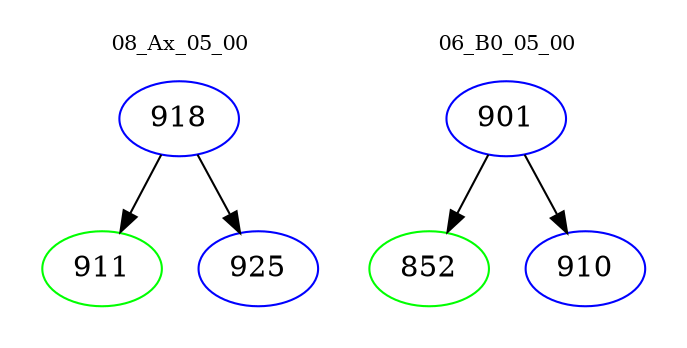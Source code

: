 digraph{
subgraph cluster_0 {
color = white
label = "08_Ax_05_00";
fontsize=10;
T0_918 [label="918", color="blue"]
T0_918 -> T0_911 [color="black"]
T0_911 [label="911", color="green"]
T0_918 -> T0_925 [color="black"]
T0_925 [label="925", color="blue"]
}
subgraph cluster_1 {
color = white
label = "06_B0_05_00";
fontsize=10;
T1_901 [label="901", color="blue"]
T1_901 -> T1_852 [color="black"]
T1_852 [label="852", color="green"]
T1_901 -> T1_910 [color="black"]
T1_910 [label="910", color="blue"]
}
}
